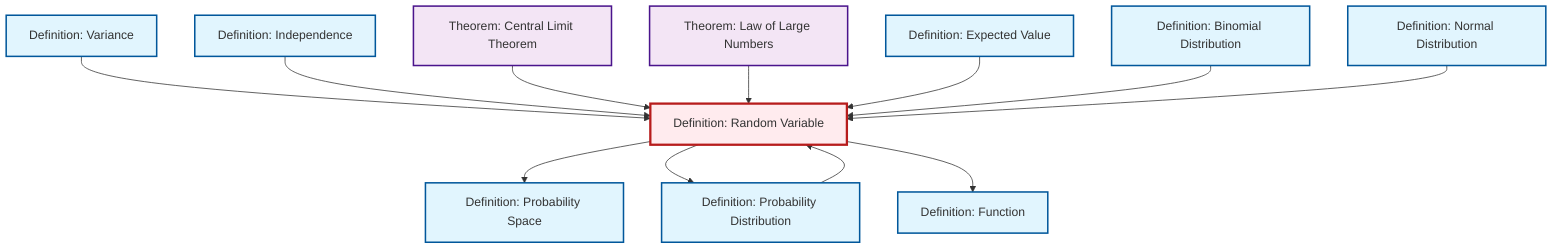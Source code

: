 graph TD
    classDef definition fill:#e1f5fe,stroke:#01579b,stroke-width:2px
    classDef theorem fill:#f3e5f5,stroke:#4a148c,stroke-width:2px
    classDef axiom fill:#fff3e0,stroke:#e65100,stroke-width:2px
    classDef example fill:#e8f5e9,stroke:#1b5e20,stroke-width:2px
    classDef current fill:#ffebee,stroke:#b71c1c,stroke-width:3px
    def-normal-distribution["Definition: Normal Distribution"]:::definition
    def-probability-distribution["Definition: Probability Distribution"]:::definition
    thm-law-of-large-numbers["Theorem: Law of Large Numbers"]:::theorem
    def-expectation["Definition: Expected Value"]:::definition
    def-function["Definition: Function"]:::definition
    def-probability-space["Definition: Probability Space"]:::definition
    def-random-variable["Definition: Random Variable"]:::definition
    def-binomial-distribution["Definition: Binomial Distribution"]:::definition
    def-independence["Definition: Independence"]:::definition
    def-variance["Definition: Variance"]:::definition
    thm-central-limit["Theorem: Central Limit Theorem"]:::theorem
    def-variance --> def-random-variable
    def-independence --> def-random-variable
    def-random-variable --> def-probability-space
    thm-central-limit --> def-random-variable
    def-random-variable --> def-probability-distribution
    thm-law-of-large-numbers --> def-random-variable
    def-expectation --> def-random-variable
    def-binomial-distribution --> def-random-variable
    def-probability-distribution --> def-random-variable
    def-normal-distribution --> def-random-variable
    def-random-variable --> def-function
    class def-random-variable current